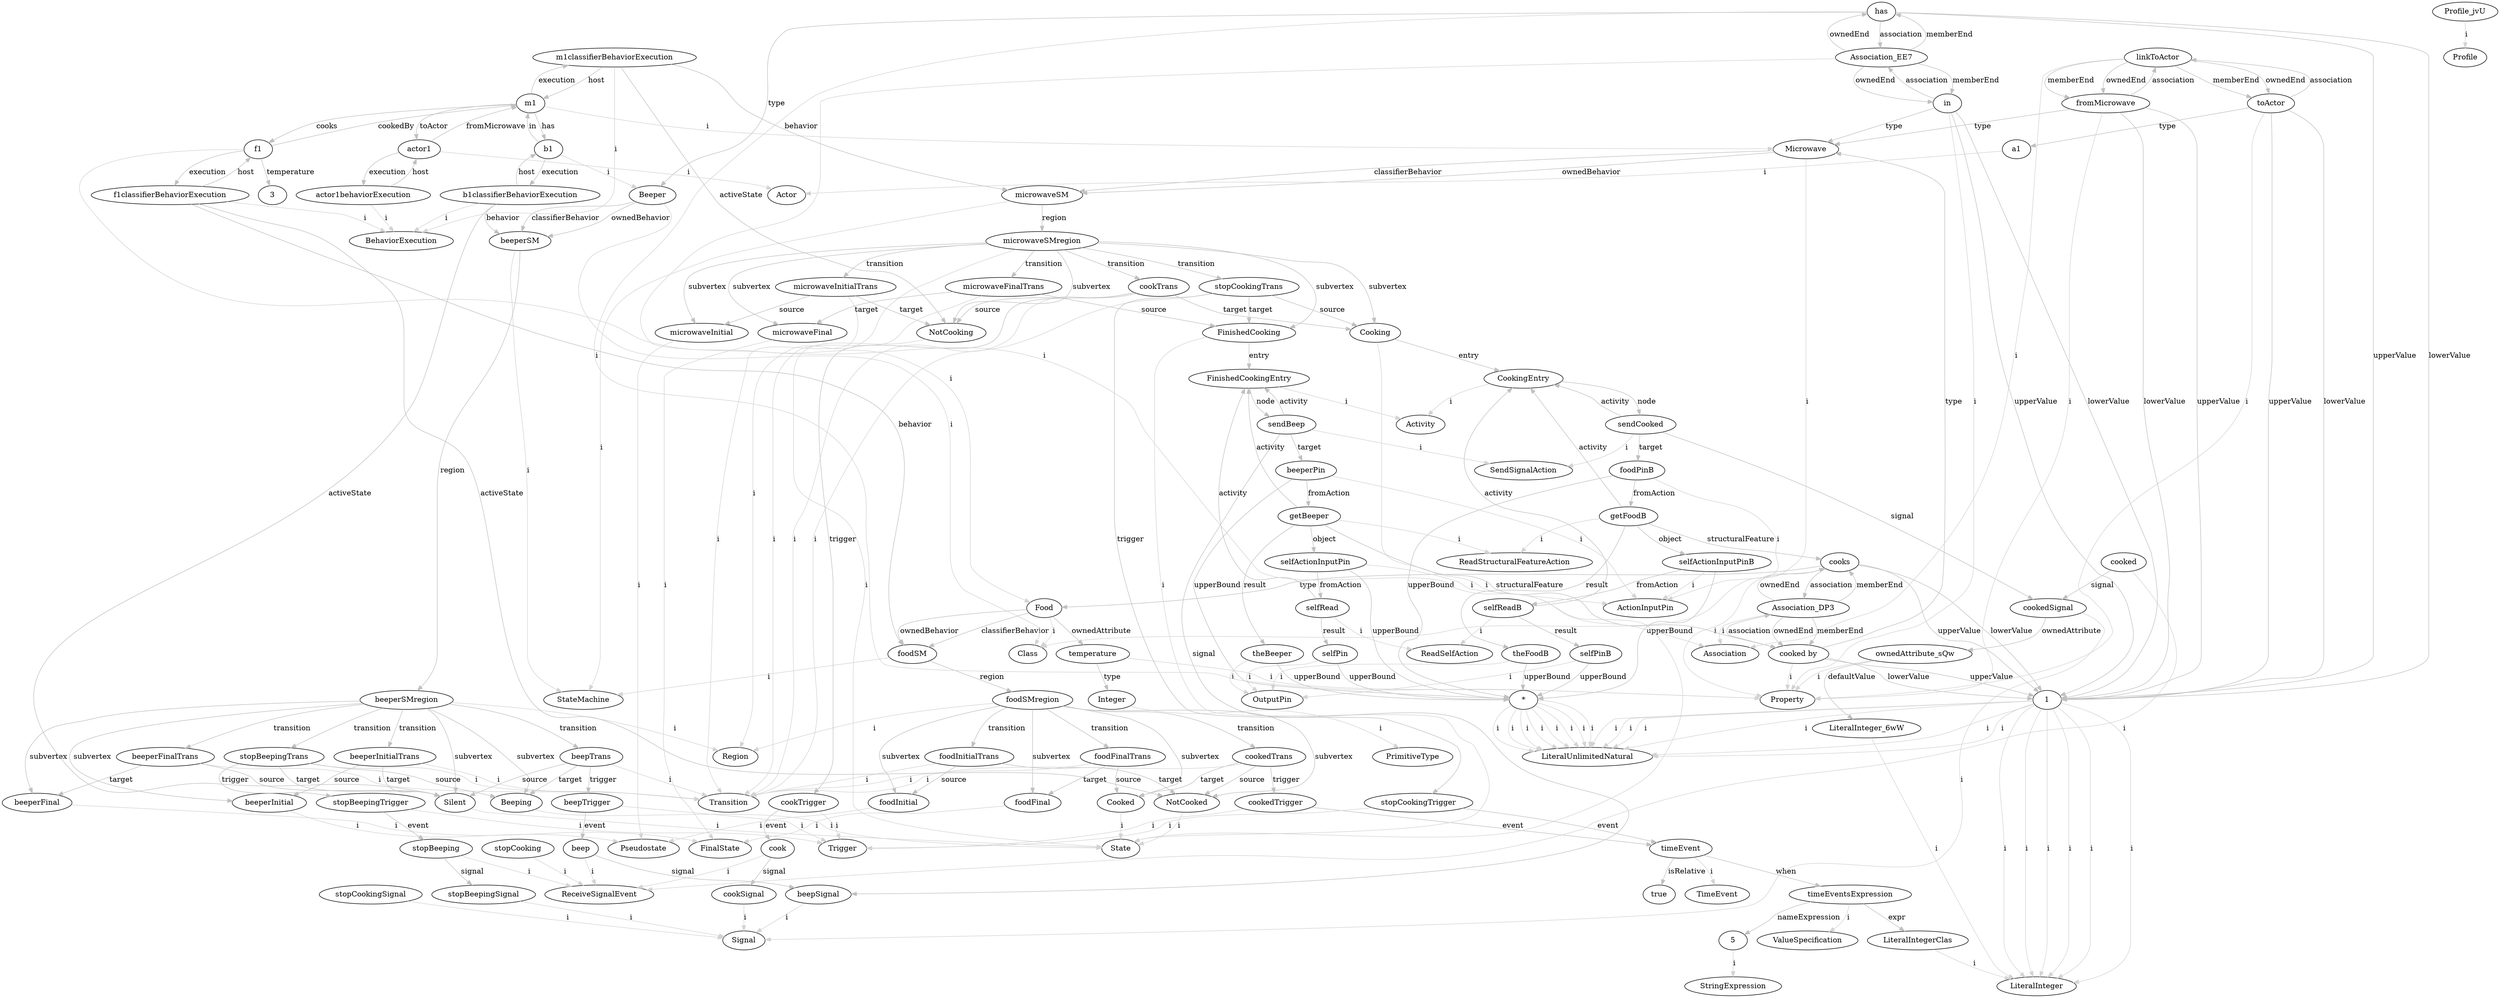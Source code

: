 digraph umlMetamodel {
	"Food" -> "Class" [label="i", color="lightgrey"]
	"Food" -> "foodSM" [label="classifierBehavior", color="grey"]
	"Food" -> "temperature" [label="ownedAttribute", color="grey"]
	"temperature" -> "Property" [label="i", color="lightgrey"]
	"temperature" -> "Integer" [label="type", color="grey"]
	"Integer" -> "PrimitiveType" [label="i", color="lightgrey"]
	"Food" -> "foodSM" [label="ownedBehavior", color="grey"]
	"foodSM" -> "StateMachine" [label="i", color="lightgrey"]
	"foodSM" -> "foodSMregion" [label="region", color="grey"]
	"foodSMregion" -> "Region" [label="i", color="lightgrey"]
	"foodSMregion" -> "foodInitial" [label="subvertex", color="grey"]
	"foodInitial" -> "Pseudostate" [label="i", color="lightgrey"]
	"foodSMregion" -> "foodFinal" [label="subvertex", color="grey"]
	"foodFinal" -> "FinalState" [label="i", color="lightgrey"]
	"foodSMregion" -> "NotCooked" [label="subvertex", color="grey"]
	"NotCooked" -> "State" [label="i", color="lightgrey"]
	"foodSMregion" -> "Cooked" [label="subvertex", color="grey"]
	"Cooked" -> "State" [label="i", color="lightgrey"]
	"foodSMregion" -> "foodInitialTrans" [label="transition", color="grey"]
	"foodInitialTrans" -> "Transition" [label="i", color="lightgrey"]
	"foodInitialTrans" -> "foodInitial" [label="source", color="grey"]
	"foodInitialTrans" -> "NotCooked" [label="target", color="grey"]
	"foodSMregion" -> "foodFinalTrans" [label="transition", color="grey"]
	"foodFinalTrans" -> "Transition" [label="i", color="lightgrey"]
	"foodFinalTrans" -> "Cooked" [label="source", color="grey"]
	"foodFinalTrans" -> "foodFinal" [label="target", color="grey"]
	"foodSMregion" -> "cookedTrans" [label="transition", color="grey"]
	"cookedTrans" -> "Transition" [label="i", color="lightgrey"]
	"cookedTrans" -> "NotCooked" [label="source", color="grey"]
	"cookedTrans" -> "Cooked" [label="target", color="grey"]
	"cookedTrans" -> "cookedTrigger" [label="trigger", color="grey"]
	"cookedTrigger" -> "Trigger" [label="i", color="lightgrey"]
	"cookedTrigger" -> "timeEvent" [label="event", color="grey"]
	"Microwave" -> "Class" [label="i", color="lightgrey"]
	"Microwave" -> "microwaveSM" [label="classifierBehavior", color="grey"]
	"Microwave" -> "microwaveSM" [label="ownedBehavior", color="grey"]
	"microwaveSM" -> "StateMachine" [label="i", color="lightgrey"]
	"microwaveSM" -> "microwaveSMregion" [label="region", color="grey"]
	"microwaveSMregion" -> "Region" [label="i", color="lightgrey"]
	"microwaveSMregion" -> "microwaveInitial" [label="subvertex", color="grey"]
	"microwaveInitial" -> "Pseudostate" [label="i", color="lightgrey"]
	"microwaveSMregion" -> "microwaveFinal" [label="subvertex", color="grey"]
	"microwaveFinal" -> "FinalState" [label="i", color="lightgrey"]
	"microwaveSMregion" -> "NotCooking" [label="subvertex", color="grey"]
	"NotCooking" -> "State" [label="i", color="lightgrey"]
	"microwaveSMregion" -> "Cooking" [label="subvertex", color="grey"]
	"Cooking" -> "State" [label="i", color="lightgrey"]
	"Cooking" -> "CookingEntry" [label="entry", color="grey"]
	"CookingEntry" -> "Activity" [label="i", color="lightgrey"]
	"CookingEntry" -> "sendCooked" [label="node", color="grey"]
	"sendCooked" -> "CookingEntry" [label="activity", color="grey"]
	"sendCooked" -> "SendSignalAction" [label="i", color="lightgrey"]
	"sendCooked" -> "cookedSignal" [label="signal", color="grey"]
	"sendCooked" -> "foodPinB" [label="target", color="grey"]
	"foodPinB" -> "ActionInputPin" [label="i", color="lightgrey"]
	"foodPinB" -> "*" [label="upperBound", color="grey"]
	"*" -> "LiteralUnlimitedNatural" [label="i", color="lightgrey"]
	"foodPinB" -> "getFoodB" [label="fromAction", color="grey"]
	"getFoodB" -> "CookingEntry" [label="activity", color="grey"]
	"getFoodB" -> "ReadStructuralFeatureAction" [label="i", color="lightgrey"]
	"getFoodB" -> "cooks" [label="structuralFeature", color="grey"]
	"getFoodB" -> "selfActionInputPinB" [label="object", color="grey"]
	"selfActionInputPinB" -> "ActionInputPin" [label="i", color="lightgrey"]
	"selfActionInputPinB" -> "*" [label="upperBound", color="grey"]
	"*" -> "LiteralUnlimitedNatural" [label="i", color="lightgrey"]
	"selfActionInputPinB" -> "selfReadB" [label="fromAction", color="grey"]
	"selfReadB" -> "CookingEntry" [label="activity", color="grey"]
	"selfReadB" -> "ReadSelfAction" [label="i", color="lightgrey"]
	"selfReadB" -> "selfPinB" [label="result", color="grey"]
	"selfPinB" -> "OutputPin" [label="i", color="lightgrey"]
	"selfPinB" -> "*" [label="upperBound", color="grey"]
	"*" -> "LiteralUnlimitedNatural" [label="i", color="lightgrey"]
	"getFoodB" -> "theFoodB" [label="result", color="grey"]
	"theFoodB" -> "OutputPin" [label="i", color="lightgrey"]
	"theFoodB" -> "*" [label="upperBound", color="grey"]
	"*" -> "LiteralUnlimitedNatural" [label="i", color="lightgrey"]
	"microwaveSMregion" -> "FinishedCooking" [label="subvertex", color="grey"]
	"FinishedCooking" -> "State" [label="i", color="lightgrey"]
	"FinishedCooking" -> "FinishedCookingEntry" [label="entry", color="grey"]
	"FinishedCookingEntry" -> "Activity" [label="i", color="lightgrey"]
	"FinishedCookingEntry" -> "sendBeep" [label="node", color="grey"]
	"sendBeep" -> "FinishedCookingEntry" [label="activity", color="grey"]
	"sendBeep" -> "SendSignalAction" [label="i", color="lightgrey"]
	"sendBeep" -> "beepSignal" [label="signal", color="grey"]
	"sendBeep" -> "beeperPin" [label="target", color="grey"]
	"beeperPin" -> "ActionInputPin" [label="i", color="lightgrey"]
	"beeperPin" -> "*" [label="upperBound", color="grey"]
	"*" -> "LiteralUnlimitedNatural" [label="i", color="lightgrey"]
	"beeperPin" -> "getBeeper" [label="fromAction", color="grey"]
	"getBeeper" -> "FinishedCookingEntry" [label="activity", color="grey"]
	"getBeeper" -> "ReadStructuralFeatureAction" [label="i", color="lightgrey"]
	"getBeeper" -> "cooked by" [label="structuralFeature", color="grey"]
	"getBeeper" -> "selfActionInputPin" [label="object", color="grey"]
	"selfActionInputPin" -> "ActionInputPin" [label="i", color="lightgrey"]
	"selfActionInputPin" -> "*" [label="upperBound", color="grey"]
	"*" -> "LiteralUnlimitedNatural" [label="i", color="lightgrey"]
	"selfActionInputPin" -> "selfRead" [label="fromAction", color="grey"]
	"selfRead" -> "FinishedCookingEntry" [label="activity", color="grey"]
	"selfRead" -> "ReadSelfAction" [label="i", color="lightgrey"]
	"selfRead" -> "selfPin" [label="result", color="grey"]
	"selfPin" -> "OutputPin" [label="i", color="lightgrey"]
	"selfPin" -> "*" [label="upperBound", color="grey"]
	"*" -> "LiteralUnlimitedNatural" [label="i", color="lightgrey"]
	"getBeeper" -> "theBeeper" [label="result", color="grey"]
	"theBeeper" -> "OutputPin" [label="i", color="lightgrey"]
	"theBeeper" -> "*" [label="upperBound", color="grey"]
	"*" -> "LiteralUnlimitedNatural" [label="i", color="lightgrey"]
	"microwaveSMregion" -> "microwaveInitialTrans" [label="transition", color="grey"]
	"microwaveInitialTrans" -> "Transition" [label="i", color="lightgrey"]
	"microwaveInitialTrans" -> "microwaveInitial" [label="source", color="grey"]
	"microwaveInitialTrans" -> "NotCooking" [label="target", color="grey"]
	"microwaveSMregion" -> "microwaveFinalTrans" [label="transition", color="grey"]
	"microwaveFinalTrans" -> "Transition" [label="i", color="lightgrey"]
	"microwaveFinalTrans" -> "FinishedCooking" [label="source", color="grey"]
	"microwaveFinalTrans" -> "microwaveFinal" [label="target", color="grey"]
	"microwaveSMregion" -> "cookTrans" [label="transition", color="grey"]
	"cookTrans" -> "Transition" [label="i", color="lightgrey"]
	"cookTrans" -> "NotCooking" [label="source", color="grey"]
	"cookTrans" -> "Cooking" [label="target", color="grey"]
	"cookTrans" -> "cookTrigger" [label="trigger", color="grey"]
	"cookTrigger" -> "Trigger" [label="i", color="lightgrey"]
	"cookTrigger" -> "cook" [label="event", color="grey"]
	"microwaveSMregion" -> "stopCookingTrans" [label="transition", color="grey"]
	"stopCookingTrans" -> "Transition" [label="i", color="lightgrey"]
	"stopCookingTrans" -> "Cooking" [label="source", color="grey"]
	"stopCookingTrans" -> "FinishedCooking" [label="target", color="grey"]
	"stopCookingTrans" -> "stopCookingTrigger" [label="trigger", color="grey"]
	"stopCookingTrigger" -> "Trigger" [label="i", color="lightgrey"]
	"stopCookingTrigger" -> "timeEvent" [label="event", color="grey"]
	"Beeper" -> "Class" [label="i", color="lightgrey"]
	"Beeper" -> "beeperSM" [label="classifierBehavior", color="grey"]
	"Beeper" -> "beeperSM" [label="ownedBehavior", color="grey"]
	"beeperSM" -> "StateMachine" [label="i", color="lightgrey"]
	"beeperSM" -> "beeperSMregion" [label="region", color="grey"]
	"beeperSMregion" -> "Region" [label="i", color="lightgrey"]
	"beeperSMregion" -> "beeperInitial" [label="subvertex", color="grey"]
	"beeperInitial" -> "Pseudostate" [label="i", color="lightgrey"]
	"beeperSMregion" -> "beeperFinal" [label="subvertex", color="grey"]
	"beeperFinal" -> "FinalState" [label="i", color="lightgrey"]
	"beeperSMregion" -> "Silent" [label="subvertex", color="grey"]
	"Silent" -> "State" [label="i", color="lightgrey"]
	"beeperSMregion" -> "Beeping" [label="subvertex", color="grey"]
	"Beeping" -> "State" [label="i", color="lightgrey"]
	"beeperSMregion" -> "beeperInitialTrans" [label="transition", color="grey"]
	"beeperInitialTrans" -> "Transition" [label="i", color="lightgrey"]
	"beeperInitialTrans" -> "beeperInitial" [label="source", color="grey"]
	"beeperInitialTrans" -> "Silent" [label="target", color="grey"]
	"beeperSMregion" -> "beeperFinalTrans" [label="transition", color="grey"]
	"beeperFinalTrans" -> "Transition" [label="i", color="lightgrey"]
	"beeperFinalTrans" -> "Silent" [label="source", color="grey"]
	"beeperFinalTrans" -> "beeperFinal" [label="target", color="grey"]
	"beeperSMregion" -> "beepTrans" [label="transition", color="grey"]
	"beepTrans" -> "Transition" [label="i", color="lightgrey"]
	"beepTrans" -> "Silent" [label="source", color="grey"]
	"beepTrans" -> "Beeping" [label="target", color="grey"]
	"beepTrans" -> "beepTrigger" [label="trigger", color="grey"]
	"beepTrigger" -> "Trigger" [label="i", color="lightgrey"]
	"beepTrigger" -> "beep" [label="event", color="grey"]
	"beeperSMregion" -> "stopBeepingTrans" [label="transition", color="grey"]
	"stopBeepingTrans" -> "Transition" [label="i", color="lightgrey"]
	"stopBeepingTrans" -> "Beeping" [label="source", color="grey"]
	"stopBeepingTrans" -> "Silent" [label="target", color="grey"]
	"stopBeepingTrans" -> "stopBeepingTrigger" [label="trigger", color="grey"]
	"stopBeepingTrigger" -> "Trigger" [label="i", color="lightgrey"]
	"stopBeepingTrigger" -> "stopBeeping" [label="event", color="grey"]
	"cooked" -> "ReceiveSignalEvent" [label="i", color="lightgrey"]
	"cooked" -> "cookedSignal" [label="signal", color="grey"]
	"cookedSignal" -> "Signal" [label="i", color="lightgrey"]
	"cookedSignal" -> "ownedAttribute_sQw" [label="ownedAttribute", color="grey"]
	"ownedAttribute_sQw" -> "Property" [label="i", color="lightgrey"]
	"ownedAttribute_sQw" -> "LiteralInteger_6wW" [label="defaultValue", color="grey"]
	"LiteralInteger_6wW" -> "LiteralInteger" [label="i", color="lightgrey"]
	"stopCooking" -> "ReceiveSignalEvent" [label="i", color="lightgrey"]
	"stopCookingSignal" -> "Signal" [label="i", color="lightgrey"]
	"timeEvent" -> "TimeEvent" [label="i", color="lightgrey"]
	"timeEvent" -> "true" [label="isRelative", color="grey"]
	"timeEvent" -> "timeEventsExpression" [label="when", color="grey"]
	"timeEventsExpression" -> "ValueSpecification" [label="i", color="lightgrey"]
	"timeEventsExpression" -> "5" [label="nameExpression", color="grey"]
	"5" -> "StringExpression" [label="i", color="lightgrey"]
	"timeEventsExpression" -> "LiteralIntegerClas" [label="expr", color="grey"]
	"LiteralIntegerClas" -> "LiteralInteger" [label="i", color="lightgrey"]
	"cook" -> "ReceiveSignalEvent" [label="i", color="lightgrey"]
	"cook" -> "cookSignal" [label="signal", color="grey"]
	"cookSignal" -> "Signal" [label="i", color="lightgrey"]
	"stopBeeping" -> "ReceiveSignalEvent" [label="i", color="lightgrey"]
	"stopBeeping" -> "stopBeepingSignal" [label="signal", color="grey"]
	"stopBeepingSignal" -> "Signal" [label="i", color="lightgrey"]
	"beep" -> "ReceiveSignalEvent" [label="i", color="lightgrey"]
	"beep" -> "beepSignal" [label="signal", color="grey"]
	"beepSignal" -> "Signal" [label="i", color="lightgrey"]
	"Association_DP3" -> "Association" [label="i", color="lightgrey"]
	"Association_DP3" -> "cooks" [label="memberEnd", color="grey"]
	"Association_DP3" -> "cooked by" [label="memberEnd", color="grey"]
	"Association_DP3" -> "cooks" [label="ownedEnd", color="grey"]
	"cooks" -> "Property" [label="i", color="lightgrey"]
	"cooks" -> "Food" [label="type", color="grey"]
	"cooks" -> "Association_DP3" [label="association", color="grey"]
	"cooks" -> "1" [label="upperValue", color="grey"]
	"1" -> "LiteralUnlimitedNatural" [label="i", color="lightgrey"]
	"cooks" -> "1" [label="lowerValue", color="grey"]
	"1" -> "LiteralInteger" [label="i", color="lightgrey"]
	"Association_DP3" -> "cooked by" [label="ownedEnd", color="grey"]
	"cooked by" -> "Property" [label="i", color="lightgrey"]
	"cooked by" -> "Microwave" [label="type", color="grey"]
	"cooked by" -> "Association_DP3" [label="association", color="grey"]
	"cooked by" -> "1" [label="upperValue", color="grey"]
	"1" -> "LiteralUnlimitedNatural" [label="i", color="lightgrey"]
	"cooked by" -> "1" [label="lowerValue", color="grey"]
	"1" -> "LiteralInteger" [label="i", color="lightgrey"]
	"Association_EE7" -> "Association" [label="i", color="lightgrey"]
	"Association_EE7" -> "has" [label="memberEnd", color="grey"]
	"Association_EE7" -> "in" [label="memberEnd", color="grey"]
	"Association_EE7" -> "has" [label="ownedEnd", color="grey"]
	"has" -> "Property" [label="i", color="lightgrey"]
	"has" -> "Beeper" [label="type", color="grey"]
	"has" -> "Association_EE7" [label="association", color="grey"]
	"has" -> "1" [label="upperValue", color="grey"]
	"1" -> "LiteralUnlimitedNatural" [label="i", color="lightgrey"]
	"has" -> "1" [label="lowerValue", color="grey"]
	"1" -> "LiteralInteger" [label="i", color="lightgrey"]
	"Association_EE7" -> "in" [label="ownedEnd", color="grey"]
	"in" -> "Property" [label="i", color="lightgrey"]
	"in" -> "Microwave" [label="type", color="grey"]
	"in" -> "Association_EE7" [label="association", color="grey"]
	"in" -> "1" [label="upperValue", color="grey"]
	"1" -> "LiteralUnlimitedNatural" [label="i", color="lightgrey"]
	"in" -> "1" [label="lowerValue", color="grey"]
	"1" -> "LiteralInteger" [label="i", color="lightgrey"]
	"Profile_jvU" -> "Profile" [label="i", color="lightgrey"]
	"a1" -> "Actor" [label="i", color="lightgrey"]
	"linkToActor" -> "Association" [label="i", color="lightgrey"]
	"linkToActor" -> "toActor" [label="memberEnd", color="grey"]
	"linkToActor" -> "fromMicrowave" [label="memberEnd", color="grey"]
	"linkToActor" -> "toActor" [label="ownedEnd", color="grey"]
	"toActor" -> "Property" [label="i", color="lightgrey"]
	"toActor" -> "a1" [label="type", color="grey"]
	"toActor" -> "linkToActor" [label="association", color="grey"]
	"toActor" -> "1" [label="upperValue", color="grey"]
	"1" -> "LiteralUnlimitedNatural" [label="i", color="lightgrey"]
	"toActor" -> "1" [label="lowerValue", color="grey"]
	"1" -> "LiteralInteger" [label="i", color="lightgrey"]
	"linkToActor" -> "fromMicrowave" [label="ownedEnd", color="grey"]
	"fromMicrowave" -> "Property" [label="i", color="lightgrey"]
	"fromMicrowave" -> "Microwave" [label="type", color="grey"]
	"fromMicrowave" -> "linkToActor" [label="association", color="grey"]
	"fromMicrowave" -> "1" [label="upperValue", color="grey"]
	"1" -> "LiteralUnlimitedNatural" [label="i", color="lightgrey"]
	"fromMicrowave" -> "1" [label="lowerValue", color="grey"]
	"1" -> "LiteralInteger" [label="i", color="lightgrey"]
	"m1" -> "Microwave" [label="i", color="lightgrey"]
	"m1classifierBehaviorExecution" -> "BehaviorExecution" [label="i", color="lightgrey"]
	"m1" -> "m1classifierBehaviorExecution" [label="execution", color="grey"]
	"m1classifierBehaviorExecution" -> "m1" [label="host", color="grey"]
	"m1classifierBehaviorExecution" -> "microwaveSM" [label="behavior", color="grey"]
	"m1classifierBehaviorExecution" -> "NotCooking" [label="activeState", color="grey"]
	"f1" -> "Food" [label="i", color="lightgrey"]
	"f1classifierBehaviorExecution" -> "BehaviorExecution" [label="i", color="lightgrey"]
	"f1" -> "f1classifierBehaviorExecution" [label="execution", color="grey"]
	"f1classifierBehaviorExecution" -> "f1" [label="host", color="grey"]
	"f1classifierBehaviorExecution" -> "foodSM" [label="behavior", color="grey"]
	"f1classifierBehaviorExecution" -> "NotCooked" [label="activeState", color="grey"]
	"f1" -> "3" [label="temperature", color="grey"]
	"b1" -> "Beeper" [label="i", color="lightgrey"]
	"b1classifierBehaviorExecution" -> "BehaviorExecution" [label="i", color="lightgrey"]
	"b1" -> "b1classifierBehaviorExecution" [label="execution", color="grey"]
	"b1classifierBehaviorExecution" -> "b1" [label="host", color="grey"]
	"b1classifierBehaviorExecution" -> "beeperSM" [label="behavior", color="grey"]
	"b1classifierBehaviorExecution" -> "Silent" [label="activeState", color="grey"]
	"m1" -> "f1" [label="cooks", color="grey"]
	"f1" -> "m1" [label="cookedBy", color="grey"]
	"m1" -> "b1" [label="has", color="grey"]
	"b1" -> "m1" [label="in", color="grey"]
	"m1" -> "actor1" [label="toActor", color="grey"]
	"actor1" -> "m1" [label="fromMicrowave", color="grey"]
	"actor1" -> "Actor" [label="i", color="lightgrey"]
	"actor1behaviorExecution" -> "BehaviorExecution" [label="i", color="lightgrey"]
	"actor1" -> "actor1behaviorExecution" [label="execution", color="grey"]
	"actor1behaviorExecution" -> "actor1" [label="host", color="grey"]
}
